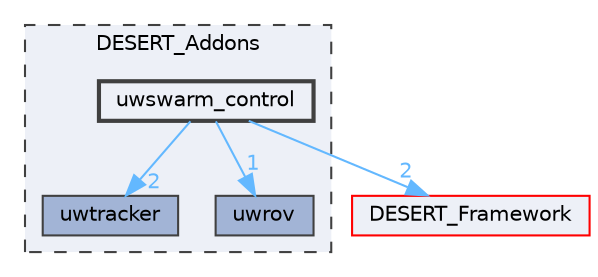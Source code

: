 digraph "uwswarm_control"
{
 // LATEX_PDF_SIZE
  bgcolor="transparent";
  edge [fontname=Helvetica,fontsize=10,labelfontname=Helvetica,labelfontsize=10];
  node [fontname=Helvetica,fontsize=10,shape=box,height=0.2,width=0.4];
  compound=true
  subgraph clusterdir_08adb9e4b94062c0b7143ffffbc6188b {
    graph [ bgcolor="#edf0f7", pencolor="grey25", label="DESERT_Addons", fontname=Helvetica,fontsize=10 style="filled,dashed", URL="dir_08adb9e4b94062c0b7143ffffbc6188b.html",tooltip=""]
  dir_2e730ed92f10aba9b4d99d725aeb8590 [label="uwtracker", fillcolor="#a2b4d6", color="grey25", style="filled", URL="dir_2e730ed92f10aba9b4d99d725aeb8590.html",tooltip=""];
  dir_370e3e4d9afb77d1d4089d907c179da4 [label="uwrov", fillcolor="#a2b4d6", color="grey25", style="filled", URL="dir_370e3e4d9afb77d1d4089d907c179da4.html",tooltip=""];
  dir_ed2cda2fc941974b1bcdbfa22cabe87c [label="uwswarm_control", fillcolor="#edf0f7", color="grey25", style="filled,bold", URL="dir_ed2cda2fc941974b1bcdbfa22cabe87c.html",tooltip=""];
  }
  dir_f005ed4eaea92841740b83a4e0617b95 [label="DESERT_Framework", fillcolor="#edf0f7", color="red", style="filled", URL="dir_f005ed4eaea92841740b83a4e0617b95.html",tooltip=""];
  dir_ed2cda2fc941974b1bcdbfa22cabe87c->dir_2e730ed92f10aba9b4d99d725aeb8590 [headlabel="2", labeldistance=1.5 headhref="dir_000094_000099.html" href="dir_000094_000099.html" color="steelblue1" fontcolor="steelblue1"];
  dir_ed2cda2fc941974b1bcdbfa22cabe87c->dir_370e3e4d9afb77d1d4089d907c179da4 [headlabel="1", labeldistance=1.5 headhref="dir_000094_000088.html" href="dir_000094_000088.html" color="steelblue1" fontcolor="steelblue1"];
  dir_ed2cda2fc941974b1bcdbfa22cabe87c->dir_f005ed4eaea92841740b83a4e0617b95 [headlabel="2", labeldistance=1.5 headhref="dir_000094_000005.html" href="dir_000094_000005.html" color="steelblue1" fontcolor="steelblue1"];
}
